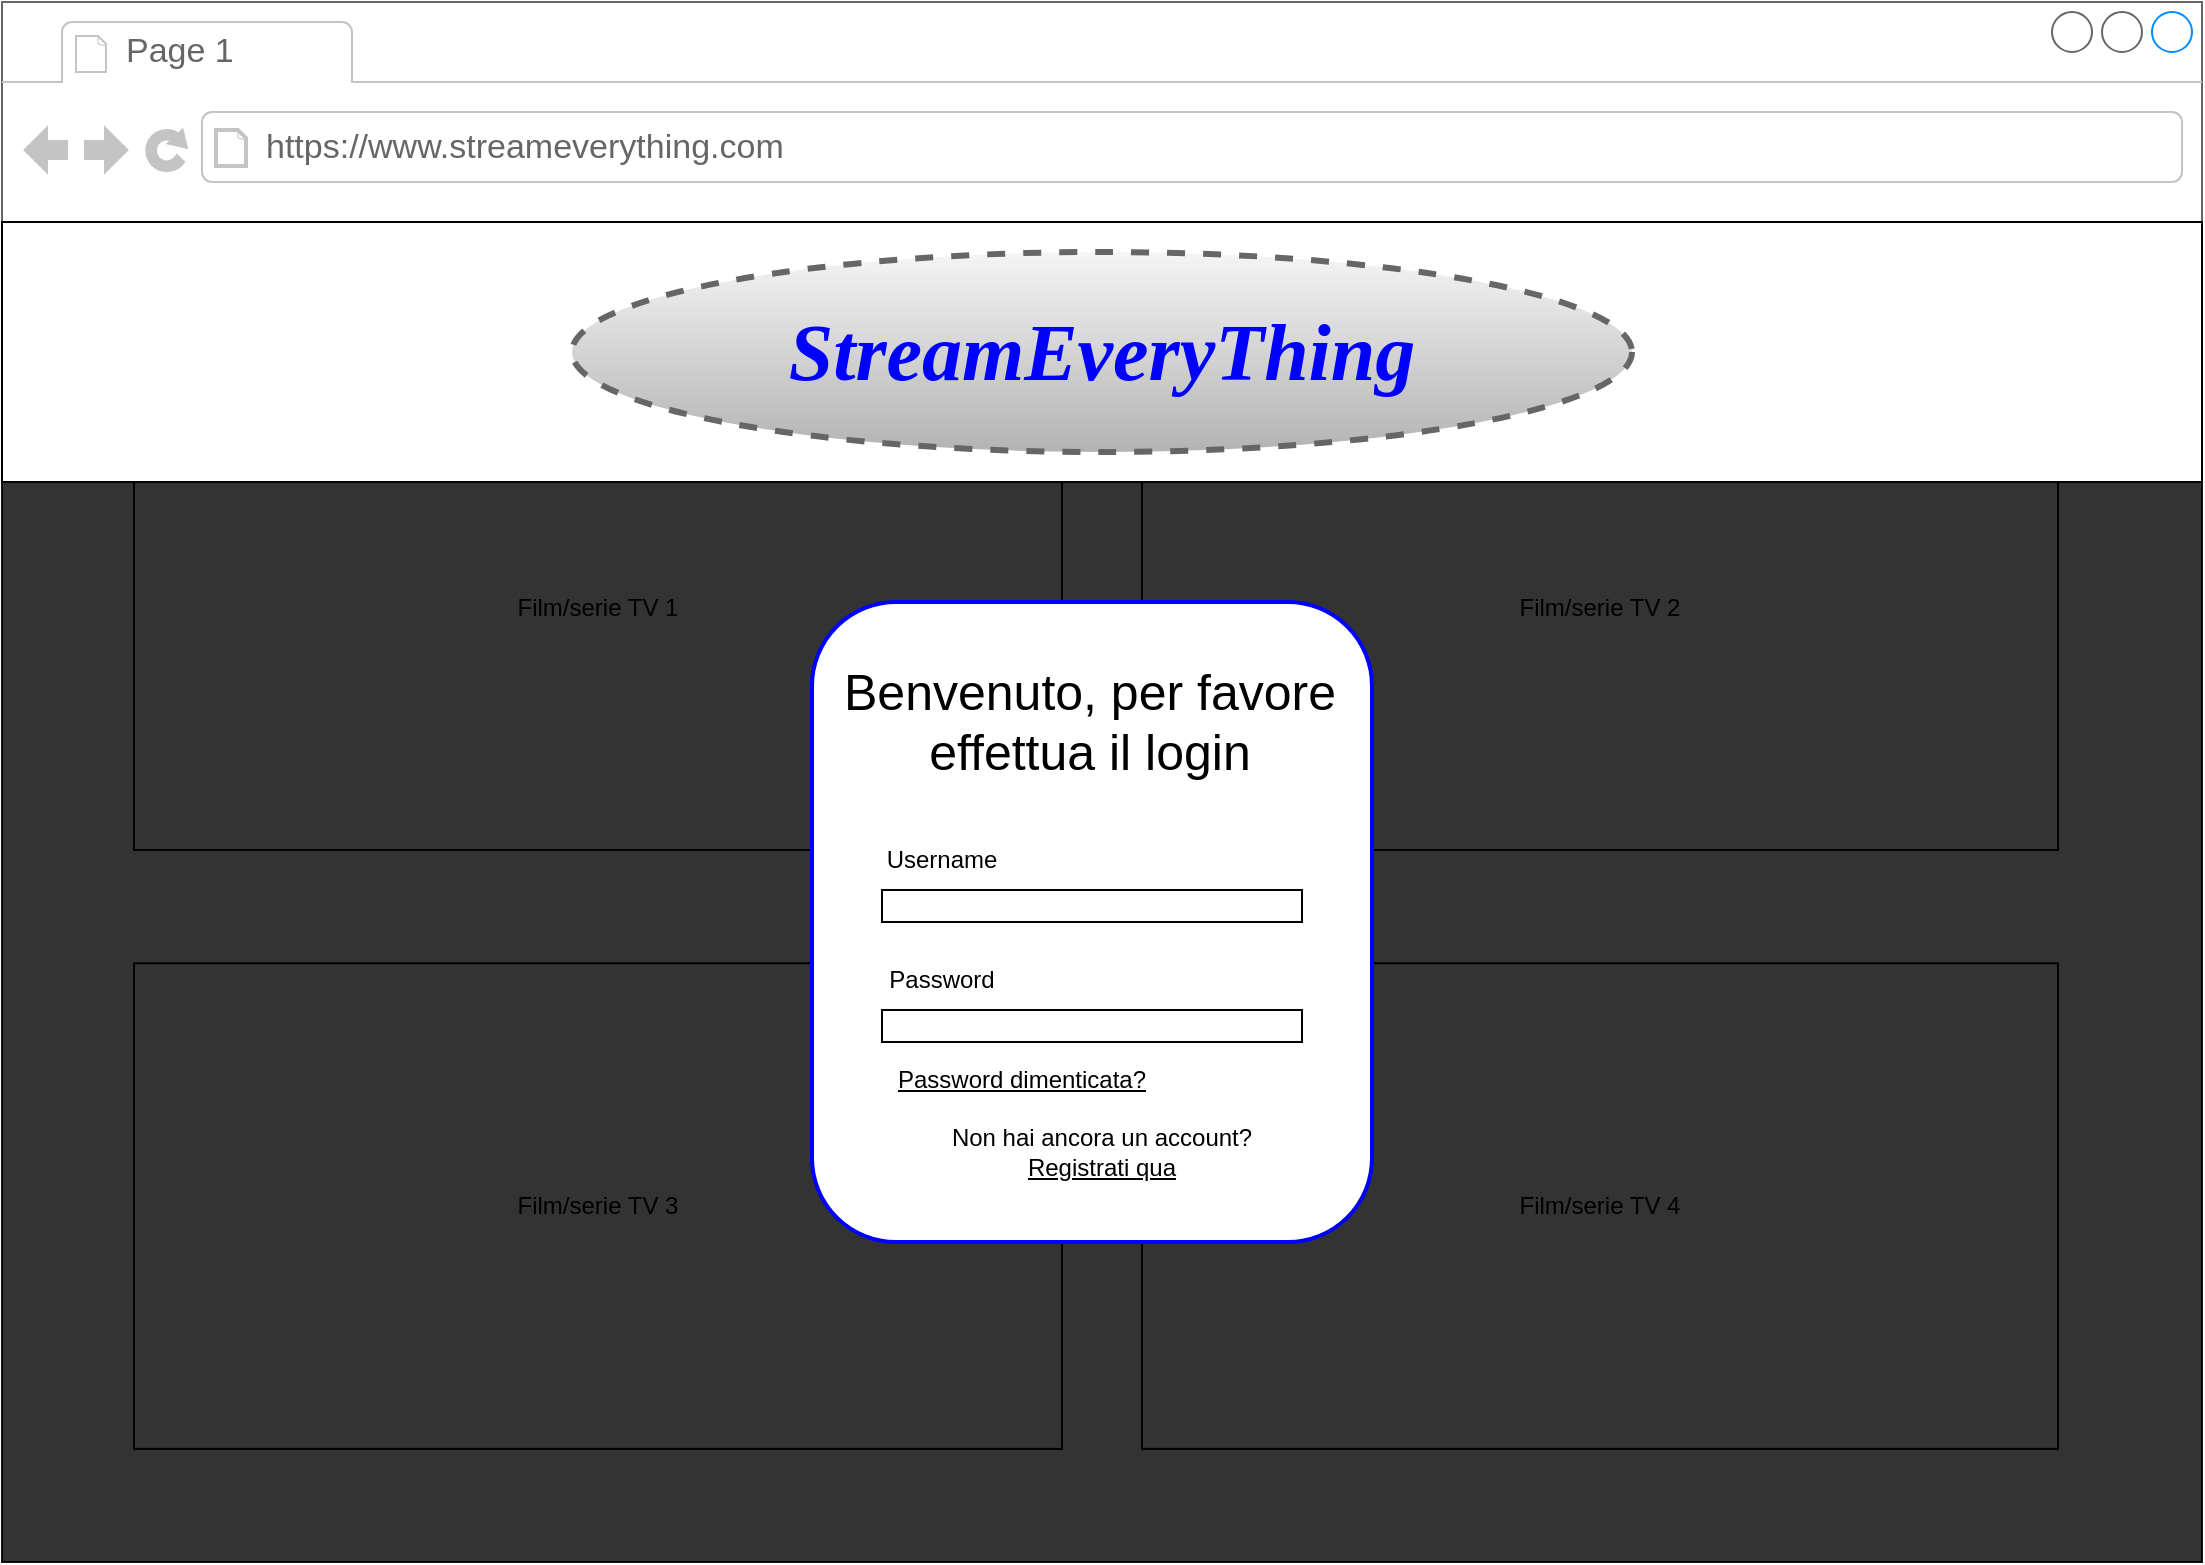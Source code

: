 <mxfile>
    <diagram id="-Mg5cHWZaOCNX7nT4-NO" name="Page-1">
        <mxGraphModel dx="593" dy="445" grid="1" gridSize="10" guides="1" tooltips="1" connect="1" arrows="1" fold="1" page="1" pageScale="1" pageWidth="1169" pageHeight="827" math="0" shadow="0">
            <root>
                <mxCell id="0"/>
                <mxCell id="1" parent="0"/>
                <mxCell id="2" value="" style="strokeWidth=1;shadow=0;dashed=0;align=center;html=1;shape=mxgraph.mockup.containers.browserWindow;rSize=0;strokeColor=#666666;strokeColor2=#008cff;strokeColor3=#c4c4c4;mainText=,;recursiveResize=0;" parent="1" vertex="1">
                    <mxGeometry x="20" y="20" width="1100" height="780" as="geometry"/>
                </mxCell>
                <mxCell id="25" value="Film/serie TV 2" style="rounded=0;whiteSpace=wrap;html=1;" parent="2" vertex="1">
                    <mxGeometry x="570" y="181.19" width="457.99" height="242.81" as="geometry"/>
                </mxCell>
                <mxCell id="24" value="Film/serie TV 1" style="rounded=0;whiteSpace=wrap;html=1;" parent="2" vertex="1">
                    <mxGeometry x="66.01" y="181.19" width="463.99" height="242.81" as="geometry"/>
                </mxCell>
                <mxCell id="23" value="Film/serie TV 3" style="rounded=0;whiteSpace=wrap;html=1;" parent="2" vertex="1">
                    <mxGeometry x="66.01" y="480.63" width="463.99" height="242.81" as="geometry"/>
                </mxCell>
                <mxCell id="22" value="Film/serie TV 4" style="rounded=0;whiteSpace=wrap;html=1;" parent="2" vertex="1">
                    <mxGeometry x="570" y="480.63" width="457.99" height="242.81" as="geometry"/>
                </mxCell>
                <mxCell id="3" value="Page 1" style="strokeWidth=1;shadow=0;dashed=0;align=center;html=1;shape=mxgraph.mockup.containers.anchor;fontSize=17;fontColor=#666666;align=left;whiteSpace=wrap;" parent="2" vertex="1">
                    <mxGeometry x="60" y="12" width="110" height="26" as="geometry"/>
                </mxCell>
                <mxCell id="26" value="" style="rounded=0;whiteSpace=wrap;html=1;gradientColor=light-dark(#ffffff, #ededed);opacity=80;" parent="2" vertex="1">
                    <mxGeometry y="160" width="1100" height="620" as="geometry"/>
                </mxCell>
                <mxCell id="4" value="https://www.streameverything.com" style="strokeWidth=1;shadow=0;dashed=0;align=center;html=1;shape=mxgraph.mockup.containers.anchor;rSize=0;fontSize=17;fontColor=#666666;align=left;" parent="2" vertex="1">
                    <mxGeometry x="130" y="60" width="250" height="26" as="geometry"/>
                </mxCell>
                <mxCell id="5" value="" style="rounded=0;whiteSpace=wrap;html=1;" parent="2" vertex="1">
                    <mxGeometry y="110" width="1080" height="50" as="geometry"/>
                </mxCell>
                <mxCell id="7" value="&lt;font style=&quot;font-size: 40px;&quot; face=&quot;Times New Roman&quot;&gt;&lt;b style=&quot;&quot;&gt;&lt;i style=&quot;&quot;&gt;StreamEveryThing&lt;/i&gt;&lt;/b&gt;&lt;/font&gt;" style="text;html=1;align=center;verticalAlign=middle;whiteSpace=wrap;rounded=0;" parent="2" vertex="1">
                    <mxGeometry x="360" y="110" width="370" height="45" as="geometry"/>
                </mxCell>
                <mxCell id="8" value="" style="rounded=1;whiteSpace=wrap;html=1;strokeColor=#0000FF;strokeWidth=2;" parent="2" vertex="1">
                    <mxGeometry x="405" y="300" width="280" height="320" as="geometry"/>
                </mxCell>
                <mxCell id="30" value="Benvenuto, per favore effettua il login" style="text;html=1;align=center;verticalAlign=middle;whiteSpace=wrap;rounded=0;fontSize=25;" parent="2" vertex="1">
                    <mxGeometry x="414" y="344" width="260" height="30" as="geometry"/>
                </mxCell>
                <mxCell id="32" value="Non hai ancora un account?&lt;div&gt;&lt;u&gt;Registrati qua&lt;/u&gt;&lt;/div&gt;" style="text;html=1;align=center;verticalAlign=middle;whiteSpace=wrap;rounded=0;" parent="2" vertex="1">
                    <mxGeometry x="450" y="560" width="200" height="30" as="geometry"/>
                </mxCell>
                <mxCell id="35" value="" style="rounded=0;whiteSpace=wrap;html=1;fontStyle=0" parent="2" vertex="1">
                    <mxGeometry y="110" width="1100" height="130" as="geometry"/>
                </mxCell>
                <mxCell id="36" value="&lt;h1&gt;&lt;font style=&quot;font-size: 40px; color: rgb(0, 0, 255);&quot;&gt;StreamEveryThing&lt;/font&gt;&lt;/h1&gt;" style="ellipse;whiteSpace=wrap;html=1;dashed=1;strokeWidth=3;strokeColor=#666666;fontFamily=Verdana;fontStyle=2;fillColor=#f5f5f5;gradientColor=#b3b3b3;" parent="2" vertex="1">
                    <mxGeometry x="285" y="125" width="530" height="100" as="geometry"/>
                </mxCell>
                <mxCell id="16" value="&lt;u&gt;Password dimenticata?&lt;/u&gt;" style="text;html=1;align=center;verticalAlign=middle;whiteSpace=wrap;rounded=0;" parent="2" vertex="1">
                    <mxGeometry x="440" y="524" width="140" height="30" as="geometry"/>
                </mxCell>
                <mxCell id="10" value="" style="rounded=0;whiteSpace=wrap;html=1;" parent="1" vertex="1">
                    <mxGeometry x="460" y="524" width="210" height="16" as="geometry"/>
                </mxCell>
                <mxCell id="14" value="Password" style="text;html=1;align=center;verticalAlign=middle;whiteSpace=wrap;rounded=0;" parent="1" vertex="1">
                    <mxGeometry x="460" y="494" width="60" height="30" as="geometry"/>
                </mxCell>
                <mxCell id="28" value="" style="rounded=0;whiteSpace=wrap;html=1;" parent="1" vertex="1">
                    <mxGeometry x="460" y="464" width="210" height="16" as="geometry"/>
                </mxCell>
                <mxCell id="29" value="Username" style="text;html=1;align=center;verticalAlign=middle;whiteSpace=wrap;rounded=0;" parent="1" vertex="1">
                    <mxGeometry x="460" y="434" width="60" height="30" as="geometry"/>
                </mxCell>
            </root>
        </mxGraphModel>
    </diagram>
</mxfile>